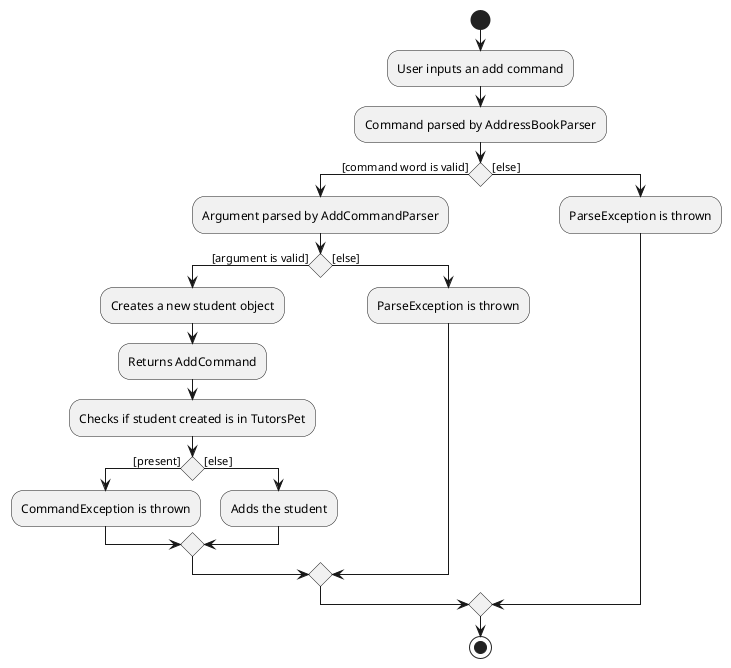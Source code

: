 @startuml
'https://plantuml.com/activity-diagram-beta

start
:User inputs an add command;
:Command parsed by AddressBookParser;

if () then ([command word is valid])
    :Argument parsed by AddCommandParser;
    if () then ([argument is valid])
        :Creates a new student object;
        :Returns AddCommand;
        :Checks if student created is in TutorsPet;
        if () then ([present])
            :CommandException is thrown;
        else ([else])
            :Adds the student;
        endif
    else ([else])
        :ParseException is thrown;
    endif
else ([else])
    :ParseException is thrown;
endif

stop

@enduml

